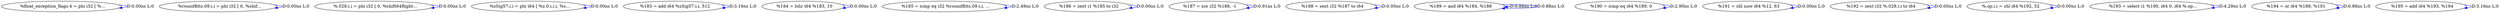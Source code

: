 digraph {
Node0x3752c80[label="  %float_exception_flags.4 = phi i32 [ %..."];
Node0x3752c80 -> Node0x3752c80[label="D:0.00ns L:0",color=blue];
Node0x3752d60[label="  %roundBits.09.i.i = phi i32 [ 0, %shif..."];
Node0x3752d60 -> Node0x3752d60[label="D:0.00ns L:0",color=blue];
Node0x3752e40[label="  %.028.i.i = phi i32 [ 0, %shift64Right..."];
Node0x3752e40 -> Node0x3752e40[label="D:0.00ns L:0",color=blue];
Node0x3752f20[label="  %zSig57.i.i = phi i64 [ %z.0.i.i.i, %s..."];
Node0x3752f20 -> Node0x3752f20[label="D:0.00ns L:0",color=blue];
Node0x3753000[label="  %183 = add i64 %zSig57.i.i, 512"];
Node0x3753000 -> Node0x3753000[label="D:3.16ns L:0",color=blue];
Node0x37530e0[label="  %184 = lshr i64 %183, 10"];
Node0x37530e0 -> Node0x37530e0[label="D:0.00ns L:0",color=blue];
Node0x37531c0[label="  %185 = icmp eq i32 %roundBits.09.i.i, ..."];
Node0x37531c0 -> Node0x37531c0[label="D:2.49ns L:0",color=blue];
Node0x37532a0[label="  %186 = zext i1 %185 to i32"];
Node0x37532a0 -> Node0x37532a0[label="D:0.00ns L:0",color=blue];
Node0x3753380[label="  %187 = xor i32 %186, -1"];
Node0x3753380 -> Node0x3753380[label="D:0.91ns L:0",color=blue];
Node0x3753460[label="  %188 = sext i32 %187 to i64"];
Node0x3753460 -> Node0x3753460[label="D:0.00ns L:0",color=blue];
Node0x3753540[label="  %189 = and i64 %184, %188"];
Node0x3753540 -> Node0x3753540[label="D:0.88ns L:0",color=blue];
Node0x3753540 -> Node0x3753540[label="D:0.88ns L:0",color=blue];
Node0x3753620[label="  %190 = icmp eq i64 %189, 0"];
Node0x3753620 -> Node0x3753620[label="D:2.90ns L:0",color=blue];
Node0x3753700[label="  %191 = shl nuw i64 %12, 63"];
Node0x3753700 -> Node0x3753700[label="D:0.00ns L:0",color=blue];
Node0x37537e0[label="  %192 = zext i32 %.028.i.i to i64"];
Node0x37537e0 -> Node0x37537e0[label="D:0.00ns L:0",color=blue];
Node0x37538c0[label="  %.op.i.i = shl i64 %192, 52"];
Node0x37538c0 -> Node0x37538c0[label="D:0.00ns L:0",color=blue];
Node0x37539a0[label="  %193 = select i1 %190, i64 0, i64 %.op..."];
Node0x37539a0 -> Node0x37539a0[label="D:4.29ns L:0",color=blue];
Node0x3753a80[label="  %194 = or i64 %189, %191"];
Node0x3753a80 -> Node0x3753a80[label="D:0.88ns L:0",color=blue];
Node0x3753b60[label="  %195 = add i64 %193, %194"];
Node0x3753b60 -> Node0x3753b60[label="D:3.16ns L:0",color=blue];
}
